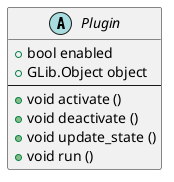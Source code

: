 /'
 '  UML include file for Plugin interface
 '/

@startuml
abstract class Plugin {
    +bool enabled
    +GLib.Object object
    ----
    +void activate ()
    +void deactivate ()
    +void update_state ()
    +void run ()
}
@enduml
